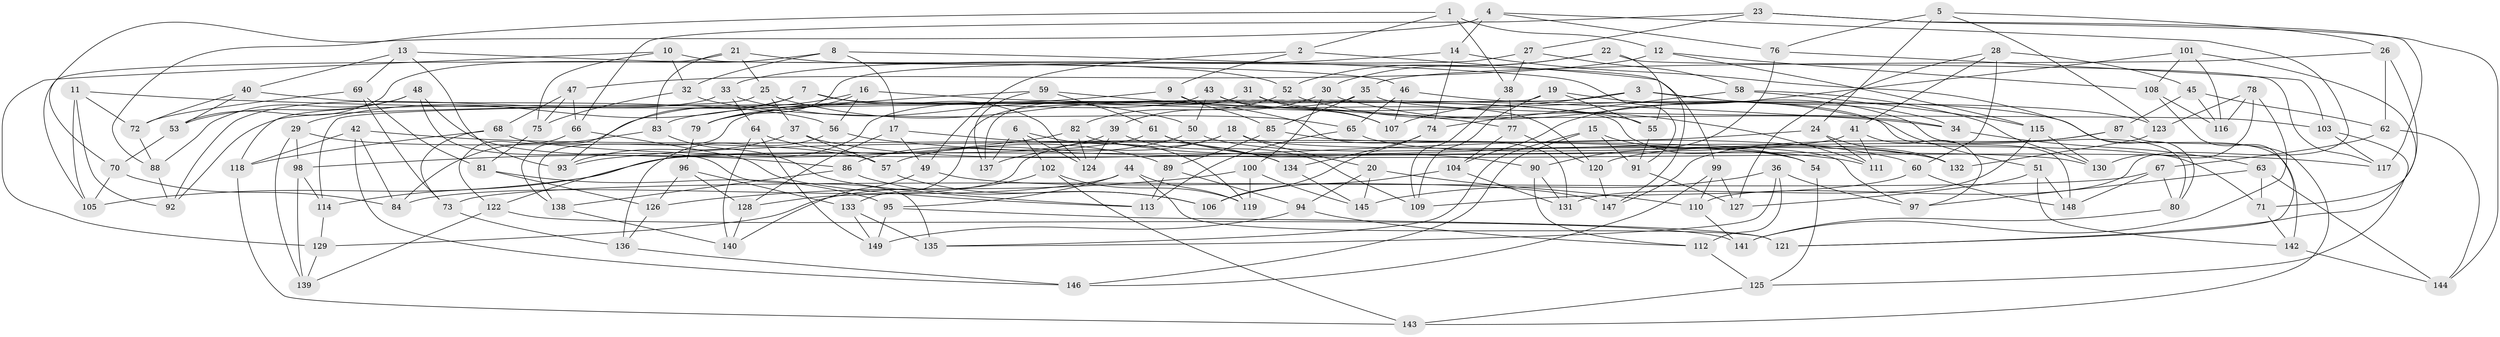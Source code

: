 // coarse degree distribution, {6: 0.21621621621621623, 10: 0.06756756756756757, 7: 0.06756756756756757, 5: 0.08108108108108109, 4: 0.4189189189189189, 8: 0.05405405405405406, 13: 0.04054054054054054, 3: 0.05405405405405406}
// Generated by graph-tools (version 1.1) at 2025/20/03/04/25 18:20:48]
// undirected, 149 vertices, 298 edges
graph export_dot {
graph [start="1"]
  node [color=gray90,style=filled];
  1;
  2;
  3;
  4;
  5;
  6;
  7;
  8;
  9;
  10;
  11;
  12;
  13;
  14;
  15;
  16;
  17;
  18;
  19;
  20;
  21;
  22;
  23;
  24;
  25;
  26;
  27;
  28;
  29;
  30;
  31;
  32;
  33;
  34;
  35;
  36;
  37;
  38;
  39;
  40;
  41;
  42;
  43;
  44;
  45;
  46;
  47;
  48;
  49;
  50;
  51;
  52;
  53;
  54;
  55;
  56;
  57;
  58;
  59;
  60;
  61;
  62;
  63;
  64;
  65;
  66;
  67;
  68;
  69;
  70;
  71;
  72;
  73;
  74;
  75;
  76;
  77;
  78;
  79;
  80;
  81;
  82;
  83;
  84;
  85;
  86;
  87;
  88;
  89;
  90;
  91;
  92;
  93;
  94;
  95;
  96;
  97;
  98;
  99;
  100;
  101;
  102;
  103;
  104;
  105;
  106;
  107;
  108;
  109;
  110;
  111;
  112;
  113;
  114;
  115;
  116;
  117;
  118;
  119;
  120;
  121;
  122;
  123;
  124;
  125;
  126;
  127;
  128;
  129;
  130;
  131;
  132;
  133;
  134;
  135;
  136;
  137;
  138;
  139;
  140;
  141;
  142;
  143;
  144;
  145;
  146;
  147;
  148;
  149;
  1 -- 38;
  1 -- 2;
  1 -- 12;
  1 -- 88;
  2 -- 147;
  2 -- 9;
  2 -- 49;
  3 -- 34;
  3 -- 107;
  3 -- 92;
  3 -- 123;
  4 -- 70;
  4 -- 14;
  4 -- 76;
  4 -- 110;
  5 -- 24;
  5 -- 76;
  5 -- 26;
  5 -- 123;
  6 -- 102;
  6 -- 137;
  6 -- 119;
  6 -- 124;
  7 -- 93;
  7 -- 29;
  7 -- 124;
  7 -- 54;
  8 -- 91;
  8 -- 17;
  8 -- 32;
  8 -- 53;
  9 -- 85;
  9 -- 83;
  9 -- 120;
  10 -- 129;
  10 -- 99;
  10 -- 75;
  10 -- 32;
  11 -- 72;
  11 -- 105;
  11 -- 92;
  11 -- 34;
  12 -- 47;
  12 -- 108;
  12 -- 115;
  13 -- 69;
  13 -- 40;
  13 -- 46;
  13 -- 93;
  14 -- 33;
  14 -- 74;
  14 -- 80;
  15 -- 135;
  15 -- 146;
  15 -- 91;
  15 -- 54;
  16 -- 56;
  16 -- 55;
  16 -- 79;
  16 -- 138;
  17 -- 128;
  17 -- 49;
  17 -- 134;
  18 -- 137;
  18 -- 20;
  18 -- 71;
  18 -- 128;
  19 -- 80;
  19 -- 109;
  19 -- 55;
  19 -- 114;
  20 -- 145;
  20 -- 94;
  20 -- 110;
  21 -- 52;
  21 -- 83;
  21 -- 105;
  21 -- 25;
  22 -- 55;
  22 -- 52;
  22 -- 30;
  22 -- 117;
  23 -- 27;
  23 -- 117;
  23 -- 144;
  23 -- 66;
  24 -- 93;
  24 -- 132;
  24 -- 111;
  25 -- 118;
  25 -- 37;
  25 -- 131;
  26 -- 71;
  26 -- 35;
  26 -- 62;
  27 -- 38;
  27 -- 58;
  27 -- 79;
  28 -- 60;
  28 -- 127;
  28 -- 45;
  28 -- 41;
  29 -- 98;
  29 -- 139;
  29 -- 57;
  30 -- 39;
  30 -- 51;
  30 -- 100;
  31 -- 34;
  31 -- 137;
  31 -- 107;
  31 -- 133;
  32 -- 75;
  32 -- 65;
  33 -- 50;
  33 -- 92;
  33 -- 64;
  34 -- 63;
  35 -- 103;
  35 -- 85;
  35 -- 122;
  36 -- 135;
  36 -- 97;
  36 -- 112;
  36 -- 145;
  37 -- 57;
  37 -- 93;
  37 -- 60;
  38 -- 109;
  38 -- 77;
  39 -- 124;
  39 -- 86;
  39 -- 134;
  40 -- 72;
  40 -- 56;
  40 -- 53;
  41 -- 97;
  41 -- 105;
  41 -- 111;
  42 -- 146;
  42 -- 111;
  42 -- 84;
  42 -- 118;
  43 -- 138;
  43 -- 50;
  43 -- 148;
  43 -- 107;
  44 -- 84;
  44 -- 121;
  44 -- 119;
  44 -- 95;
  45 -- 62;
  45 -- 87;
  45 -- 116;
  46 -- 65;
  46 -- 142;
  46 -- 107;
  47 -- 66;
  47 -- 75;
  47 -- 68;
  48 -- 53;
  48 -- 88;
  48 -- 86;
  48 -- 135;
  49 -- 147;
  49 -- 140;
  50 -- 54;
  50 -- 57;
  51 -- 142;
  51 -- 148;
  51 -- 127;
  52 -- 82;
  52 -- 111;
  53 -- 70;
  54 -- 125;
  55 -- 91;
  56 -- 117;
  56 -- 136;
  57 -- 106;
  58 -- 130;
  58 -- 74;
  58 -- 115;
  59 -- 77;
  59 -- 61;
  59 -- 137;
  59 -- 79;
  60 -- 109;
  60 -- 148;
  61 -- 90;
  61 -- 114;
  61 -- 109;
  62 -- 144;
  62 -- 67;
  63 -- 71;
  63 -- 144;
  63 -- 97;
  64 -- 140;
  64 -- 149;
  64 -- 89;
  65 -- 132;
  65 -- 113;
  66 -- 113;
  66 -- 122;
  67 -- 73;
  67 -- 80;
  67 -- 148;
  68 -- 118;
  68 -- 130;
  68 -- 73;
  69 -- 72;
  69 -- 81;
  69 -- 73;
  70 -- 105;
  70 -- 84;
  71 -- 142;
  72 -- 88;
  73 -- 136;
  74 -- 134;
  74 -- 106;
  75 -- 81;
  76 -- 90;
  76 -- 103;
  77 -- 104;
  77 -- 120;
  78 -- 123;
  78 -- 116;
  78 -- 130;
  78 -- 141;
  79 -- 96;
  80 -- 141;
  81 -- 95;
  81 -- 126;
  82 -- 98;
  82 -- 132;
  82 -- 124;
  83 -- 84;
  83 -- 113;
  85 -- 97;
  85 -- 89;
  86 -- 106;
  86 -- 138;
  87 -- 143;
  87 -- 147;
  87 -- 120;
  88 -- 92;
  89 -- 94;
  89 -- 113;
  90 -- 131;
  90 -- 112;
  91 -- 127;
  94 -- 112;
  94 -- 149;
  95 -- 149;
  95 -- 121;
  96 -- 128;
  96 -- 126;
  96 -- 133;
  98 -- 139;
  98 -- 114;
  99 -- 127;
  99 -- 110;
  99 -- 146;
  100 -- 126;
  100 -- 145;
  100 -- 119;
  101 -- 108;
  101 -- 104;
  101 -- 121;
  101 -- 116;
  102 -- 119;
  102 -- 143;
  102 -- 129;
  103 -- 125;
  103 -- 117;
  104 -- 106;
  104 -- 131;
  108 -- 116;
  108 -- 121;
  110 -- 141;
  112 -- 125;
  114 -- 129;
  115 -- 130;
  115 -- 131;
  118 -- 143;
  120 -- 147;
  122 -- 141;
  122 -- 139;
  123 -- 132;
  125 -- 143;
  126 -- 136;
  128 -- 140;
  129 -- 139;
  133 -- 135;
  133 -- 149;
  134 -- 145;
  136 -- 146;
  138 -- 140;
  142 -- 144;
}
